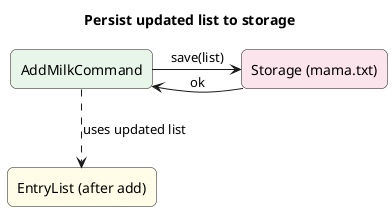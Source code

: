 @startuml
' ===== Persist updated list to storage =====
title Persist updated list to storage

skinparam shadowing false
skinparam defaultFontName Arial
skinparam rectangle {
  RoundCorner 12
  FontSize 14
}

rectangle "AddMilkCommand" as C #E8F5E9
rectangle "Storage (mama.txt)" as S #FCE4EC
rectangle "EntryList (after add)" as L #FFFDE7

C -right-> S : save(list)
S -left-> C  : ok
C ..> L : uses updated list

@enduml